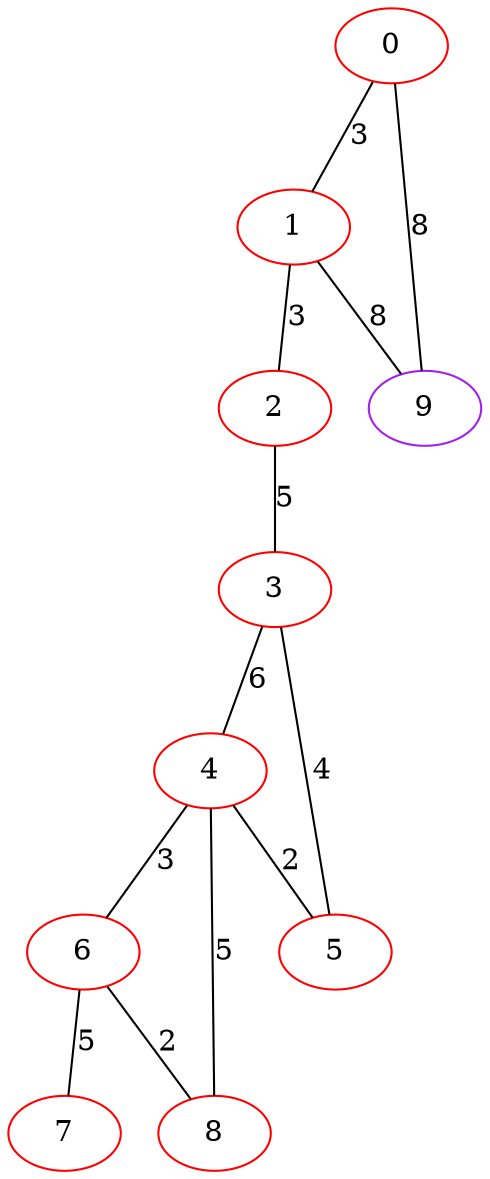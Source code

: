 graph "" {
0 [color=red, weight=1];
1 [color=red, weight=1];
2 [color=red, weight=1];
3 [color=red, weight=1];
4 [color=red, weight=1];
5 [color=red, weight=1];
6 [color=red, weight=1];
7 [color=red, weight=1];
8 [color=red, weight=1];
9 [color=purple, weight=4];
0 -- 1  [key=0, label=3];
0 -- 9  [key=0, label=8];
1 -- 9  [key=0, label=8];
1 -- 2  [key=0, label=3];
2 -- 3  [key=0, label=5];
3 -- 4  [key=0, label=6];
3 -- 5  [key=0, label=4];
4 -- 8  [key=0, label=5];
4 -- 5  [key=0, label=2];
4 -- 6  [key=0, label=3];
6 -- 8  [key=0, label=2];
6 -- 7  [key=0, label=5];
}
